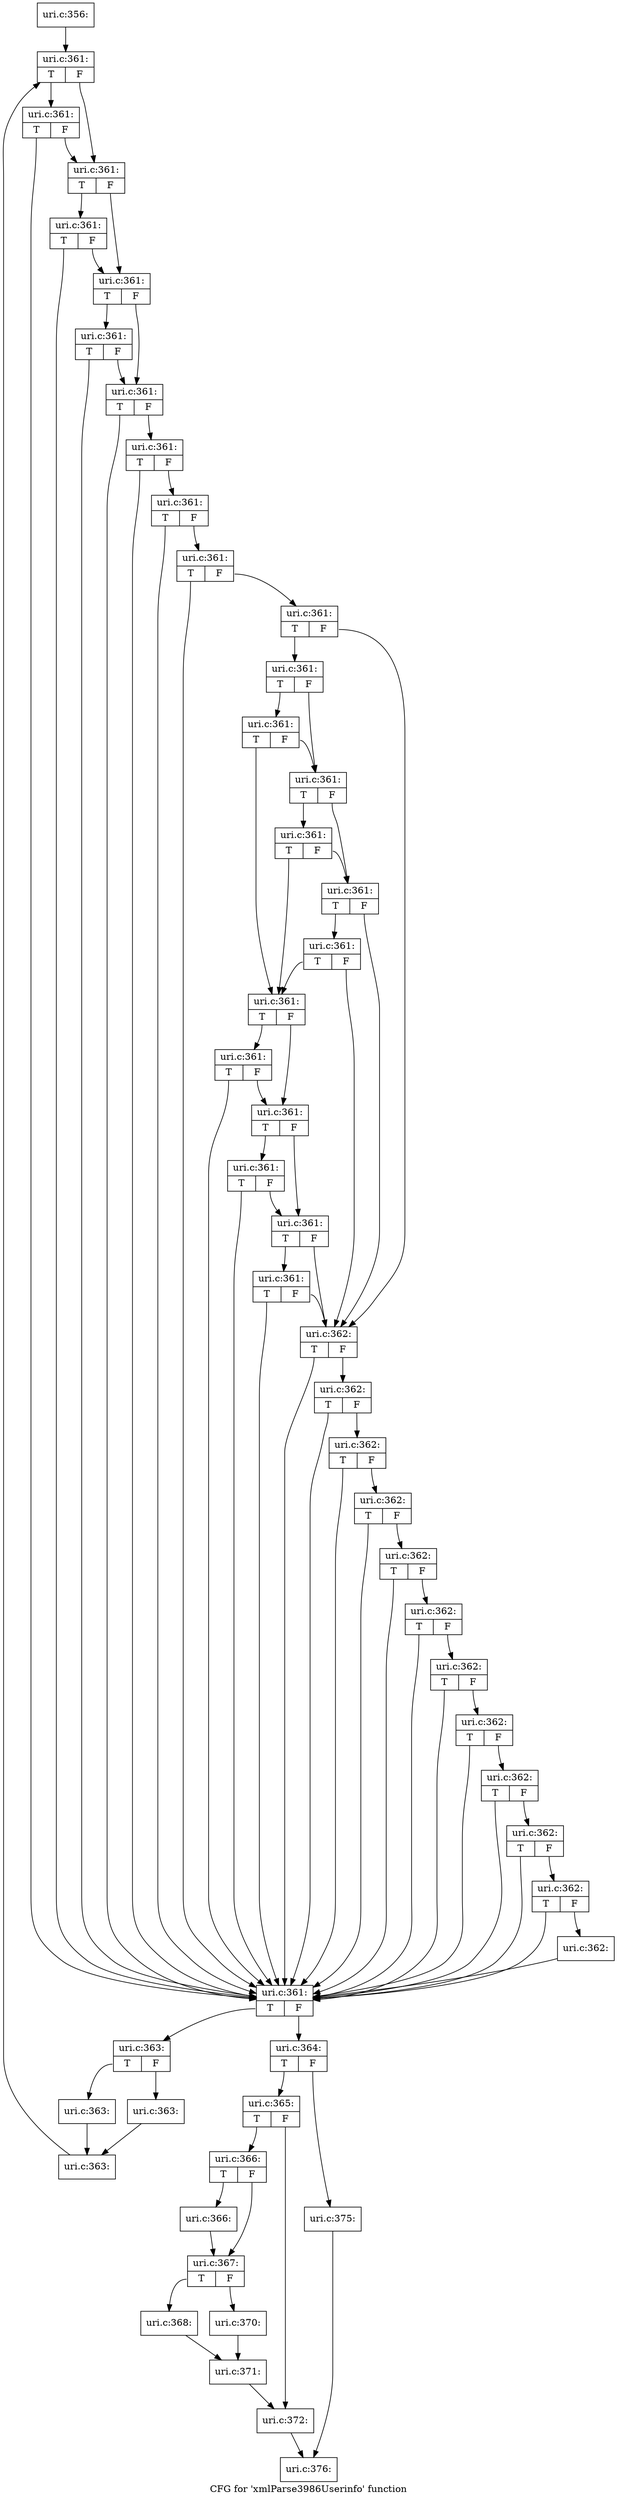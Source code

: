 digraph "CFG for 'xmlParse3986Userinfo' function" {
	label="CFG for 'xmlParse3986Userinfo' function";

	Node0x49290c0 [shape=record,label="{uri.c:356:}"];
	Node0x49290c0 -> Node0x492d780;
	Node0x492d780 [shape=record,label="{uri.c:361:|{<s0>T|<s1>F}}"];
	Node0x492d780:s0 -> Node0x492dd00;
	Node0x492d780:s1 -> Node0x492dcb0;
	Node0x492dd00 [shape=record,label="{uri.c:361:|{<s0>T|<s1>F}}"];
	Node0x492dd00:s0 -> Node0x492d980;
	Node0x492dd00:s1 -> Node0x492dcb0;
	Node0x492dcb0 [shape=record,label="{uri.c:361:|{<s0>T|<s1>F}}"];
	Node0x492dcb0:s0 -> Node0x492e110;
	Node0x492dcb0:s1 -> Node0x492dc60;
	Node0x492e110 [shape=record,label="{uri.c:361:|{<s0>T|<s1>F}}"];
	Node0x492e110:s0 -> Node0x492d980;
	Node0x492e110:s1 -> Node0x492dc60;
	Node0x492dc60 [shape=record,label="{uri.c:361:|{<s0>T|<s1>F}}"];
	Node0x492dc60:s0 -> Node0x492e5c0;
	Node0x492dc60:s1 -> Node0x492dc10;
	Node0x492e5c0 [shape=record,label="{uri.c:361:|{<s0>T|<s1>F}}"];
	Node0x492e5c0:s0 -> Node0x492d980;
	Node0x492e5c0:s1 -> Node0x492dc10;
	Node0x492dc10 [shape=record,label="{uri.c:361:|{<s0>T|<s1>F}}"];
	Node0x492dc10:s0 -> Node0x492d980;
	Node0x492dc10:s1 -> Node0x492dbc0;
	Node0x492dbc0 [shape=record,label="{uri.c:361:|{<s0>T|<s1>F}}"];
	Node0x492dbc0:s0 -> Node0x492d980;
	Node0x492dbc0:s1 -> Node0x492db70;
	Node0x492db70 [shape=record,label="{uri.c:361:|{<s0>T|<s1>F}}"];
	Node0x492db70:s0 -> Node0x492d980;
	Node0x492db70:s1 -> Node0x492daf0;
	Node0x492daf0 [shape=record,label="{uri.c:361:|{<s0>T|<s1>F}}"];
	Node0x492daf0:s0 -> Node0x492d980;
	Node0x492daf0:s1 -> Node0x492da70;
	Node0x492da70 [shape=record,label="{uri.c:361:|{<s0>T|<s1>F}}"];
	Node0x492da70:s0 -> Node0x492f3b0;
	Node0x492da70:s1 -> Node0x492da20;
	Node0x492f3b0 [shape=record,label="{uri.c:361:|{<s0>T|<s1>F}}"];
	Node0x492f3b0:s0 -> Node0x492f6d0;
	Node0x492f3b0:s1 -> Node0x492f680;
	Node0x492f6d0 [shape=record,label="{uri.c:361:|{<s0>T|<s1>F}}"];
	Node0x492f6d0:s0 -> Node0x492f330;
	Node0x492f6d0:s1 -> Node0x492f680;
	Node0x492f680 [shape=record,label="{uri.c:361:|{<s0>T|<s1>F}}"];
	Node0x492f680:s0 -> Node0x492fca0;
	Node0x492f680:s1 -> Node0x492f630;
	Node0x492fca0 [shape=record,label="{uri.c:361:|{<s0>T|<s1>F}}"];
	Node0x492fca0:s0 -> Node0x492f330;
	Node0x492fca0:s1 -> Node0x492f630;
	Node0x492f630 [shape=record,label="{uri.c:361:|{<s0>T|<s1>F}}"];
	Node0x492f630:s0 -> Node0x4930270;
	Node0x492f630:s1 -> Node0x492da20;
	Node0x4930270 [shape=record,label="{uri.c:361:|{<s0>T|<s1>F}}"];
	Node0x4930270:s0 -> Node0x492f330;
	Node0x4930270:s1 -> Node0x492da20;
	Node0x492f330 [shape=record,label="{uri.c:361:|{<s0>T|<s1>F}}"];
	Node0x492f330:s0 -> Node0x49308e0;
	Node0x492f330:s1 -> Node0x4930890;
	Node0x49308e0 [shape=record,label="{uri.c:361:|{<s0>T|<s1>F}}"];
	Node0x49308e0:s0 -> Node0x492d980;
	Node0x49308e0:s1 -> Node0x4930890;
	Node0x4930890 [shape=record,label="{uri.c:361:|{<s0>T|<s1>F}}"];
	Node0x4930890:s0 -> Node0x4930eb0;
	Node0x4930890:s1 -> Node0x4930840;
	Node0x4930eb0 [shape=record,label="{uri.c:361:|{<s0>T|<s1>F}}"];
	Node0x4930eb0:s0 -> Node0x492d980;
	Node0x4930eb0:s1 -> Node0x4930840;
	Node0x4930840 [shape=record,label="{uri.c:361:|{<s0>T|<s1>F}}"];
	Node0x4930840:s0 -> Node0x4931480;
	Node0x4930840:s1 -> Node0x492da20;
	Node0x4931480 [shape=record,label="{uri.c:361:|{<s0>T|<s1>F}}"];
	Node0x4931480:s0 -> Node0x492d980;
	Node0x4931480:s1 -> Node0x492da20;
	Node0x492da20 [shape=record,label="{uri.c:362:|{<s0>T|<s1>F}}"];
	Node0x492da20:s0 -> Node0x492d980;
	Node0x492da20:s1 -> Node0x4931d50;
	Node0x4931d50 [shape=record,label="{uri.c:362:|{<s0>T|<s1>F}}"];
	Node0x4931d50:s0 -> Node0x492d980;
	Node0x4931d50:s1 -> Node0x4931d00;
	Node0x4931d00 [shape=record,label="{uri.c:362:|{<s0>T|<s1>F}}"];
	Node0x4931d00:s0 -> Node0x492d980;
	Node0x4931d00:s1 -> Node0x4931cb0;
	Node0x4931cb0 [shape=record,label="{uri.c:362:|{<s0>T|<s1>F}}"];
	Node0x4931cb0:s0 -> Node0x492d980;
	Node0x4931cb0:s1 -> Node0x4931c60;
	Node0x4931c60 [shape=record,label="{uri.c:362:|{<s0>T|<s1>F}}"];
	Node0x4931c60:s0 -> Node0x492d980;
	Node0x4931c60:s1 -> Node0x4931c10;
	Node0x4931c10 [shape=record,label="{uri.c:362:|{<s0>T|<s1>F}}"];
	Node0x4931c10:s0 -> Node0x492d980;
	Node0x4931c10:s1 -> Node0x4931bc0;
	Node0x4931bc0 [shape=record,label="{uri.c:362:|{<s0>T|<s1>F}}"];
	Node0x4931bc0:s0 -> Node0x492d980;
	Node0x4931bc0:s1 -> Node0x4931b70;
	Node0x4931b70 [shape=record,label="{uri.c:362:|{<s0>T|<s1>F}}"];
	Node0x4931b70:s0 -> Node0x492d980;
	Node0x4931b70:s1 -> Node0x4931b20;
	Node0x4931b20 [shape=record,label="{uri.c:362:|{<s0>T|<s1>F}}"];
	Node0x4931b20:s0 -> Node0x492d980;
	Node0x4931b20:s1 -> Node0x4931ad0;
	Node0x4931ad0 [shape=record,label="{uri.c:362:|{<s0>T|<s1>F}}"];
	Node0x4931ad0:s0 -> Node0x492d980;
	Node0x4931ad0:s1 -> Node0x4931a50;
	Node0x4931a50 [shape=record,label="{uri.c:362:|{<s0>T|<s1>F}}"];
	Node0x4931a50:s0 -> Node0x492d980;
	Node0x4931a50:s1 -> Node0x492d9d0;
	Node0x492d9d0 [shape=record,label="{uri.c:362:}"];
	Node0x492d9d0 -> Node0x492d980;
	Node0x492d980 [shape=record,label="{uri.c:361:|{<s0>T|<s1>F}}"];
	Node0x492d980:s0 -> Node0x49335b0;
	Node0x492d980:s1 -> Node0x492d930;
	Node0x49335b0 [shape=record,label="{uri.c:363:|{<s0>T|<s1>F}}"];
	Node0x49335b0:s0 -> Node0x4933de0;
	Node0x49335b0:s1 -> Node0x4933e30;
	Node0x4933de0 [shape=record,label="{uri.c:363:}"];
	Node0x4933de0 -> Node0x4933e80;
	Node0x4933e30 [shape=record,label="{uri.c:363:}"];
	Node0x4933e30 -> Node0x4933e80;
	Node0x4933e80 [shape=record,label="{uri.c:363:}"];
	Node0x4933e80 -> Node0x492d780;
	Node0x492d930 [shape=record,label="{uri.c:364:|{<s0>T|<s1>F}}"];
	Node0x492d930:s0 -> Node0x49345f0;
	Node0x492d930:s1 -> Node0x4934640;
	Node0x49345f0 [shape=record,label="{uri.c:365:|{<s0>T|<s1>F}}"];
	Node0x49345f0:s0 -> Node0x4934af0;
	Node0x49345f0:s1 -> Node0x4934b40;
	Node0x4934af0 [shape=record,label="{uri.c:366:|{<s0>T|<s1>F}}"];
	Node0x4934af0:s0 -> Node0x4934ea0;
	Node0x4934af0:s1 -> Node0x4934ef0;
	Node0x4934ea0 [shape=record,label="{uri.c:366:}"];
	Node0x4934ea0 -> Node0x4934ef0;
	Node0x4934ef0 [shape=record,label="{uri.c:367:|{<s0>T|<s1>F}}"];
	Node0x4934ef0:s0 -> Node0x4935620;
	Node0x4934ef0:s1 -> Node0x49356c0;
	Node0x4935620 [shape=record,label="{uri.c:368:}"];
	Node0x4935620 -> Node0x4935670;
	Node0x49356c0 [shape=record,label="{uri.c:370:}"];
	Node0x49356c0 -> Node0x4935670;
	Node0x4935670 [shape=record,label="{uri.c:371:}"];
	Node0x4935670 -> Node0x4934b40;
	Node0x4934b40 [shape=record,label="{uri.c:372:}"];
	Node0x4934b40 -> Node0x49294e0;
	Node0x4934640 [shape=record,label="{uri.c:375:}"];
	Node0x4934640 -> Node0x49294e0;
	Node0x49294e0 [shape=record,label="{uri.c:376:}"];
}
